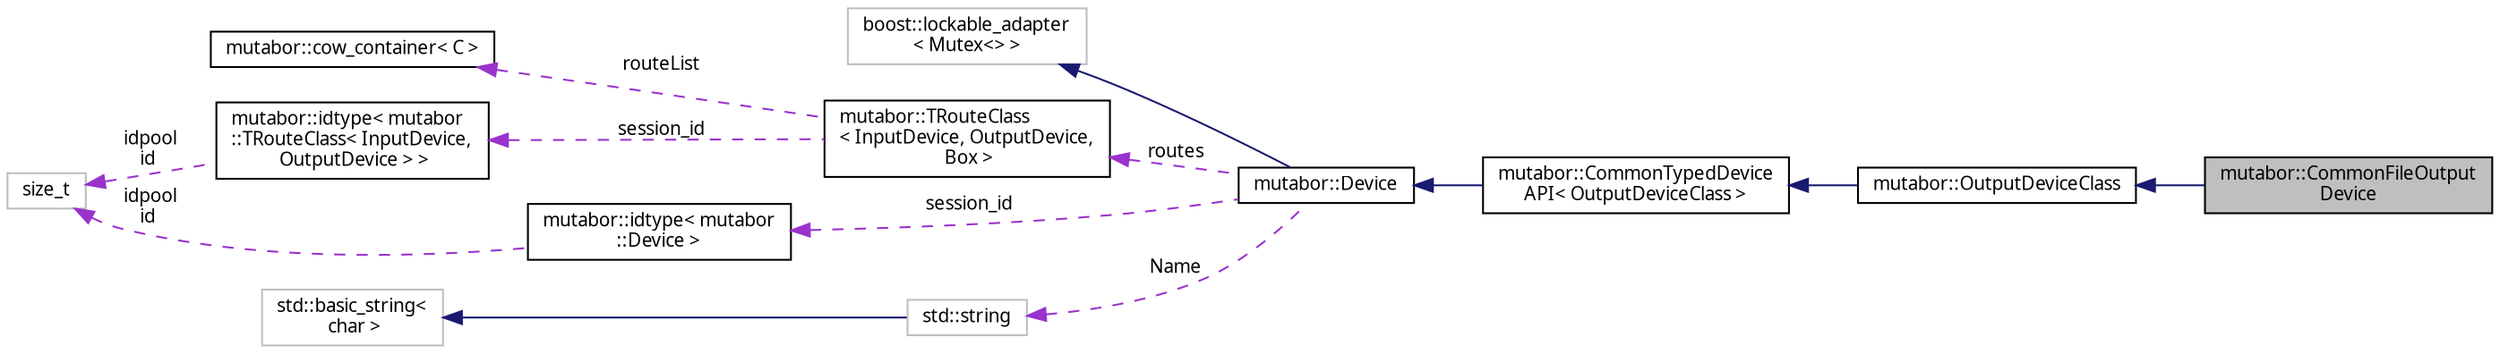 digraph "mutabor::CommonFileOutputDevice"
{
  edge [fontname="Sans",fontsize="10",labelfontname="Sans",labelfontsize="10"];
  node [fontname="Sans",fontsize="10",shape=record];
  rankdir="LR";
  Node7 [label="mutabor::CommonFileOutput\lDevice",height=0.2,width=0.4,color="black", fillcolor="grey75", style="filled", fontcolor="black"];
  Node8 -> Node7 [dir="back",color="midnightblue",fontsize="10",style="solid",fontname="Sans"];
  Node8 [label="mutabor::OutputDeviceClass",height=0.2,width=0.4,color="black", fillcolor="white", style="filled",URL="$d2/d2f/classmutabor_1_1OutputDeviceClass.html"];
  Node9 -> Node8 [dir="back",color="midnightblue",fontsize="10",style="solid",fontname="Sans"];
  Node9 [label="mutabor::CommonTypedDevice\lAPI\< OutputDeviceClass \>",height=0.2,width=0.4,color="black", fillcolor="white", style="filled",URL="$d9/dbf/classmutabor_1_1CommonTypedDeviceAPI.html"];
  Node10 -> Node9 [dir="back",color="midnightblue",fontsize="10",style="solid",fontname="Sans"];
  Node10 [label="mutabor::Device",height=0.2,width=0.4,color="black", fillcolor="white", style="filled",URL="$db/db4/classmutabor_1_1Device.html"];
  Node11 -> Node10 [dir="back",color="midnightblue",fontsize="10",style="solid",fontname="Sans"];
  Node11 [label="boost::lockable_adapter\l\< Mutex\<\> \>",height=0.2,width=0.4,color="grey75", fillcolor="white", style="filled"];
  Node12 -> Node10 [dir="back",color="darkorchid3",fontsize="10",style="dashed",label=" routes" ,fontname="Sans"];
  Node12 [label="mutabor::TRouteClass\l\< InputDevice, OutputDevice,\l Box \>",height=0.2,width=0.4,color="black", fillcolor="white", style="filled",URL="$db/d05/classmutabor_1_1TRouteClass.html"];
  Node13 -> Node12 [dir="back",color="darkorchid3",fontsize="10",style="dashed",label=" routeList" ,fontname="Sans"];
  Node13 [label="mutabor::cow_container\< C \>",height=0.2,width=0.4,color="black", fillcolor="white", style="filled",URL="$df/d40/classmutabor_1_1cow__container.html"];
  Node14 -> Node12 [dir="back",color="darkorchid3",fontsize="10",style="dashed",label=" session_id" ,fontname="Sans"];
  Node14 [label="mutabor::idtype\< mutabor\l::TRouteClass\< InputDevice,\l OutputDevice \> \>",height=0.2,width=0.4,color="black", fillcolor="white", style="filled",URL="$d7/dce/classmutabor_1_1idtype.html"];
  Node15 -> Node14 [dir="back",color="darkorchid3",fontsize="10",style="dashed",label=" idpool\nid" ,fontname="Sans"];
  Node15 [label="size_t",height=0.2,width=0.4,color="grey75", fillcolor="white", style="filled"];
  Node16 -> Node10 [dir="back",color="darkorchid3",fontsize="10",style="dashed",label=" Name" ,fontname="Sans"];
  Node16 [label="std::string",height=0.2,width=0.4,color="grey75", fillcolor="white", style="filled",tooltip="STL class. "];
  Node17 -> Node16 [dir="back",color="midnightblue",fontsize="10",style="solid",fontname="Sans"];
  Node17 [label="std::basic_string\<\l char \>",height=0.2,width=0.4,color="grey75", fillcolor="white", style="filled",tooltip="STL class. "];
  Node18 -> Node10 [dir="back",color="darkorchid3",fontsize="10",style="dashed",label=" session_id" ,fontname="Sans"];
  Node18 [label="mutabor::idtype\< mutabor\l::Device \>",height=0.2,width=0.4,color="black", fillcolor="white", style="filled",URL="$d7/dce/classmutabor_1_1idtype.html"];
  Node15 -> Node18 [dir="back",color="darkorchid3",fontsize="10",style="dashed",label=" idpool\nid" ,fontname="Sans"];
}
